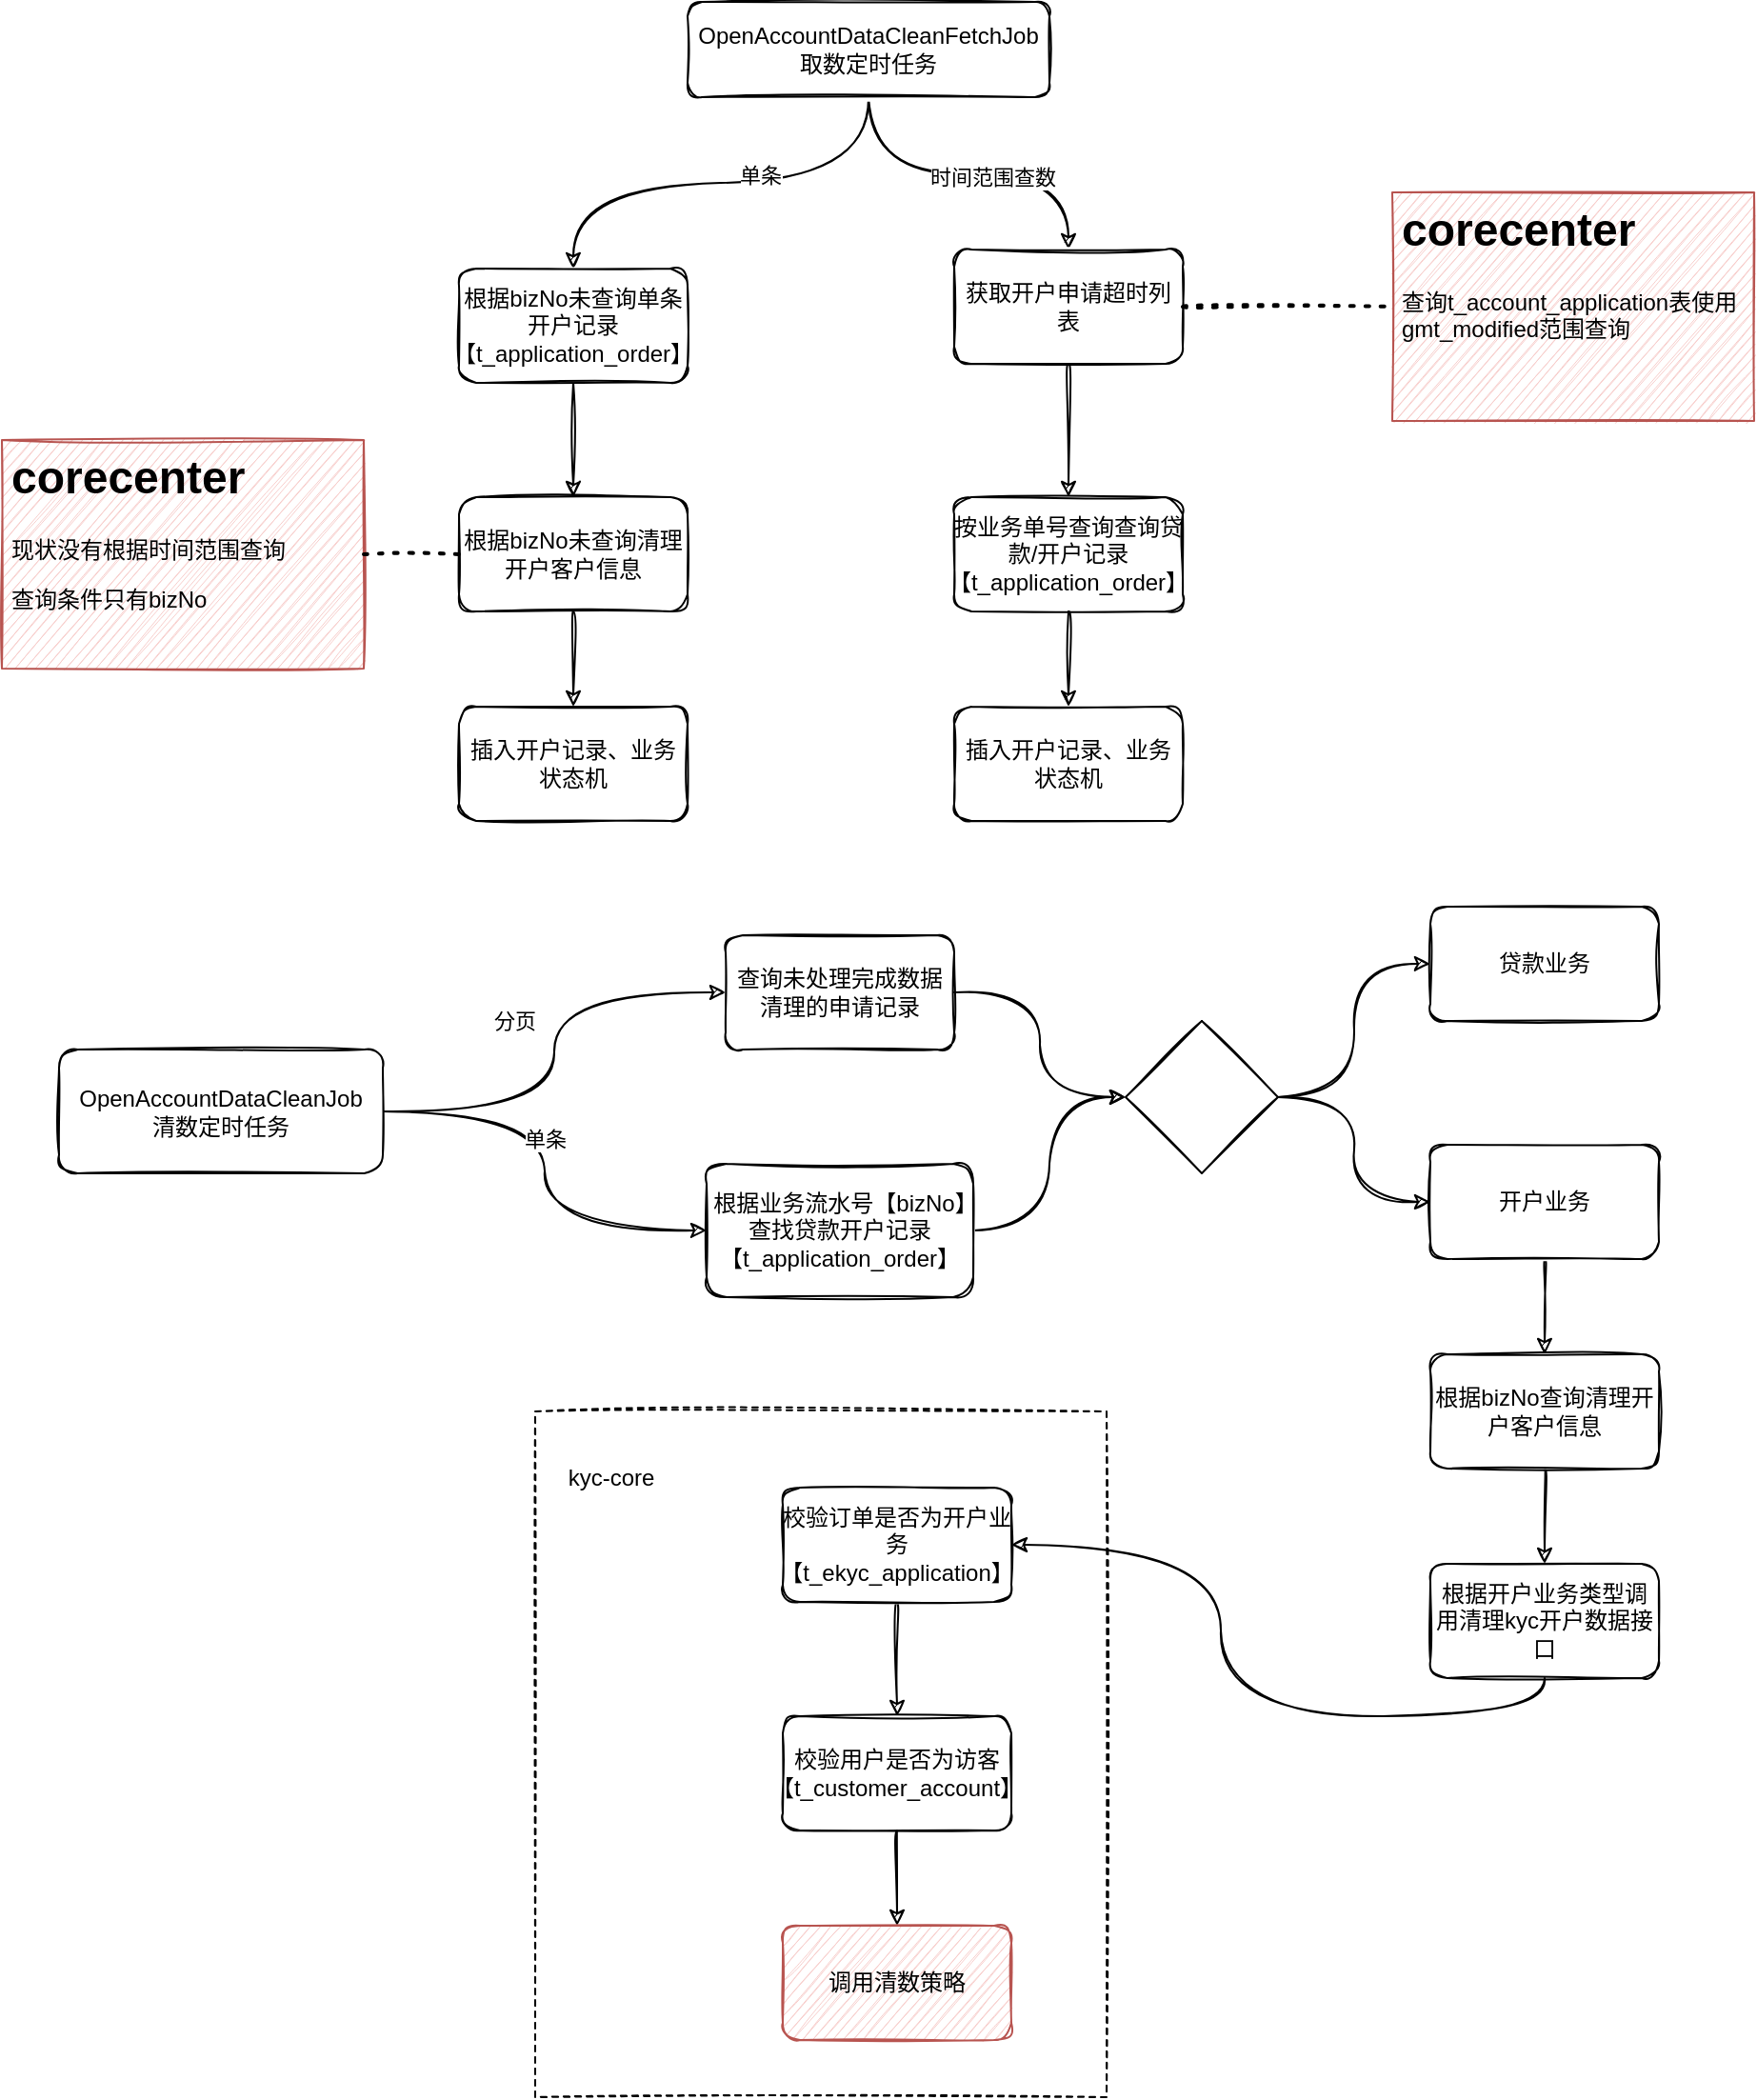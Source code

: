 <mxfile version="15.8.7" type="github">
  <diagram id="R59FIz4Hy2KmhGvVLzks" name="第 1 页">
    <mxGraphModel dx="2249" dy="762" grid="1" gridSize="10" guides="1" tooltips="1" connect="1" arrows="1" fold="1" page="1" pageScale="1" pageWidth="827" pageHeight="1169" math="0" shadow="0">
      <root>
        <mxCell id="0" />
        <mxCell id="1" parent="0" />
        <mxCell id="O7JlTW3U-JiWmMRfGXyI-51" value="" style="rounded=0;whiteSpace=wrap;html=1;sketch=1;shadow=0;glass=0;dashed=1;" vertex="1" parent="1">
          <mxGeometry x="20" y="800" width="300" height="360" as="geometry" />
        </mxCell>
        <mxCell id="O7JlTW3U-JiWmMRfGXyI-8" style="edgeStyle=orthogonalEdgeStyle;curved=1;rounded=1;sketch=1;orthogonalLoop=1;jettySize=auto;html=1;" edge="1" parent="1" source="O7JlTW3U-JiWmMRfGXyI-5" target="O7JlTW3U-JiWmMRfGXyI-6">
          <mxGeometry relative="1" as="geometry" />
        </mxCell>
        <mxCell id="O7JlTW3U-JiWmMRfGXyI-16" value="单条" style="edgeLabel;html=1;align=center;verticalAlign=middle;resizable=0;points=[];" vertex="1" connectable="0" parent="O7JlTW3U-JiWmMRfGXyI-8">
          <mxGeometry x="-0.167" y="-4" relative="1" as="geometry">
            <mxPoint as="offset" />
          </mxGeometry>
        </mxCell>
        <mxCell id="O7JlTW3U-JiWmMRfGXyI-18" style="edgeStyle=orthogonalEdgeStyle;curved=1;rounded=1;sketch=1;orthogonalLoop=1;jettySize=auto;html=1;exitX=0.5;exitY=1;exitDx=0;exitDy=0;" edge="1" parent="1" source="O7JlTW3U-JiWmMRfGXyI-5" target="O7JlTW3U-JiWmMRfGXyI-17">
          <mxGeometry relative="1" as="geometry" />
        </mxCell>
        <mxCell id="O7JlTW3U-JiWmMRfGXyI-27" value="时间范围查数" style="edgeLabel;html=1;align=center;verticalAlign=middle;resizable=0;points=[];" vertex="1" connectable="0" parent="O7JlTW3U-JiWmMRfGXyI-18">
          <mxGeometry x="0.135" y="-2" relative="1" as="geometry">
            <mxPoint as="offset" />
          </mxGeometry>
        </mxCell>
        <mxCell id="O7JlTW3U-JiWmMRfGXyI-5" value="&lt;div&gt;OpenAccountDataCleanFetchJob&lt;/div&gt;&lt;div&gt;取数定时任务&lt;/div&gt;" style="rounded=1;whiteSpace=wrap;html=1;sketch=1;" vertex="1" parent="1">
          <mxGeometry x="100" y="60" width="190" height="50" as="geometry" />
        </mxCell>
        <mxCell id="O7JlTW3U-JiWmMRfGXyI-9" style="edgeStyle=orthogonalEdgeStyle;curved=1;rounded=1;sketch=1;orthogonalLoop=1;jettySize=auto;html=1;exitX=0.5;exitY=1;exitDx=0;exitDy=0;entryX=0.5;entryY=0;entryDx=0;entryDy=0;" edge="1" parent="1" source="O7JlTW3U-JiWmMRfGXyI-6" target="O7JlTW3U-JiWmMRfGXyI-7">
          <mxGeometry relative="1" as="geometry" />
        </mxCell>
        <mxCell id="O7JlTW3U-JiWmMRfGXyI-6" value="根据bizNo未查询单条开户记录&lt;br&gt;【t_application_order】" style="rounded=1;whiteSpace=wrap;html=1;sketch=1;" vertex="1" parent="1">
          <mxGeometry x="-20" y="200" width="120" height="60" as="geometry" />
        </mxCell>
        <mxCell id="O7JlTW3U-JiWmMRfGXyI-15" style="edgeStyle=orthogonalEdgeStyle;curved=1;rounded=1;sketch=1;orthogonalLoop=1;jettySize=auto;html=1;exitX=0.5;exitY=1;exitDx=0;exitDy=0;" edge="1" parent="1" source="O7JlTW3U-JiWmMRfGXyI-7" target="O7JlTW3U-JiWmMRfGXyI-14">
          <mxGeometry relative="1" as="geometry" />
        </mxCell>
        <mxCell id="O7JlTW3U-JiWmMRfGXyI-7" value="根据bizNo未查询清理开户客户信息" style="rounded=1;whiteSpace=wrap;html=1;sketch=1;" vertex="1" parent="1">
          <mxGeometry x="-20" y="320" width="120" height="60" as="geometry" />
        </mxCell>
        <mxCell id="O7JlTW3U-JiWmMRfGXyI-10" value="&lt;h1&gt;corecenter&lt;/h1&gt;&lt;p&gt;现状没有根据时间范围查询&lt;/p&gt;&lt;p&gt;查询条件只有bizNo&lt;/p&gt;" style="text;html=1;strokeColor=#b85450;fillColor=#f8cecc;spacing=5;spacingTop=-20;whiteSpace=wrap;overflow=hidden;rounded=0;sketch=1;" vertex="1" parent="1">
          <mxGeometry x="-260" y="290" width="190" height="120" as="geometry" />
        </mxCell>
        <mxCell id="O7JlTW3U-JiWmMRfGXyI-13" value="" style="endArrow=none;dashed=1;html=1;dashPattern=1 3;strokeWidth=2;rounded=1;sketch=1;curved=1;entryX=0;entryY=0.5;entryDx=0;entryDy=0;" edge="1" parent="1" source="O7JlTW3U-JiWmMRfGXyI-10" target="O7JlTW3U-JiWmMRfGXyI-7">
          <mxGeometry width="50" height="50" relative="1" as="geometry">
            <mxPoint x="-70" y="390" as="sourcePoint" />
            <mxPoint x="-20" y="340" as="targetPoint" />
          </mxGeometry>
        </mxCell>
        <mxCell id="O7JlTW3U-JiWmMRfGXyI-14" value="插入开户记录、业务状态机" style="rounded=1;whiteSpace=wrap;html=1;sketch=1;" vertex="1" parent="1">
          <mxGeometry x="-20" y="430" width="120" height="60" as="geometry" />
        </mxCell>
        <mxCell id="O7JlTW3U-JiWmMRfGXyI-22" style="edgeStyle=orthogonalEdgeStyle;curved=1;rounded=1;sketch=1;orthogonalLoop=1;jettySize=auto;html=1;exitX=0.5;exitY=1;exitDx=0;exitDy=0;" edge="1" parent="1" source="O7JlTW3U-JiWmMRfGXyI-17" target="O7JlTW3U-JiWmMRfGXyI-21">
          <mxGeometry relative="1" as="geometry" />
        </mxCell>
        <mxCell id="O7JlTW3U-JiWmMRfGXyI-17" value="获取开户申请超时列表" style="rounded=1;whiteSpace=wrap;html=1;sketch=1;" vertex="1" parent="1">
          <mxGeometry x="240" y="190" width="120" height="60" as="geometry" />
        </mxCell>
        <mxCell id="O7JlTW3U-JiWmMRfGXyI-19" value="&lt;h1&gt;corecenter&lt;/h1&gt;&lt;p&gt;查询t_account_application表使用gmt_modified范围查询&lt;br&gt;&lt;/p&gt;" style="text;html=1;strokeColor=#b85450;fillColor=#f8cecc;spacing=5;spacingTop=-20;whiteSpace=wrap;overflow=hidden;rounded=0;sketch=1;" vertex="1" parent="1">
          <mxGeometry x="470" y="160" width="190" height="120" as="geometry" />
        </mxCell>
        <mxCell id="O7JlTW3U-JiWmMRfGXyI-20" value="" style="endArrow=none;dashed=1;html=1;dashPattern=1 3;strokeWidth=2;rounded=1;sketch=1;curved=1;" edge="1" parent="1" source="O7JlTW3U-JiWmMRfGXyI-17" target="O7JlTW3U-JiWmMRfGXyI-19">
          <mxGeometry width="50" height="50" relative="1" as="geometry">
            <mxPoint x="350" y="260" as="sourcePoint" />
            <mxPoint x="400" y="210" as="targetPoint" />
          </mxGeometry>
        </mxCell>
        <mxCell id="O7JlTW3U-JiWmMRfGXyI-24" style="edgeStyle=orthogonalEdgeStyle;curved=1;rounded=1;sketch=1;orthogonalLoop=1;jettySize=auto;html=1;exitX=0.5;exitY=1;exitDx=0;exitDy=0;entryX=0.5;entryY=0;entryDx=0;entryDy=0;" edge="1" parent="1" source="O7JlTW3U-JiWmMRfGXyI-21" target="O7JlTW3U-JiWmMRfGXyI-23">
          <mxGeometry relative="1" as="geometry" />
        </mxCell>
        <mxCell id="O7JlTW3U-JiWmMRfGXyI-21" value="按业务单号查询查询贷款/开户记录【t_application_order】" style="rounded=1;whiteSpace=wrap;html=1;sketch=1;" vertex="1" parent="1">
          <mxGeometry x="240" y="320" width="120" height="60" as="geometry" />
        </mxCell>
        <mxCell id="O7JlTW3U-JiWmMRfGXyI-23" value="插入开户记录、业务状态机" style="rounded=1;whiteSpace=wrap;html=1;sketch=1;" vertex="1" parent="1">
          <mxGeometry x="240" y="430" width="120" height="60" as="geometry" />
        </mxCell>
        <mxCell id="O7JlTW3U-JiWmMRfGXyI-28" style="edgeStyle=orthogonalEdgeStyle;curved=1;rounded=1;sketch=1;orthogonalLoop=1;jettySize=auto;html=1;exitX=1;exitY=0.5;exitDx=0;exitDy=0;entryX=0;entryY=0.5;entryDx=0;entryDy=0;" edge="1" parent="1" source="O7JlTW3U-JiWmMRfGXyI-25" target="O7JlTW3U-JiWmMRfGXyI-26">
          <mxGeometry relative="1" as="geometry" />
        </mxCell>
        <mxCell id="O7JlTW3U-JiWmMRfGXyI-29" value="单条" style="edgeLabel;html=1;align=center;verticalAlign=middle;resizable=0;points=[];" vertex="1" connectable="0" parent="O7JlTW3U-JiWmMRfGXyI-28">
          <mxGeometry x="-0.145" relative="1" as="geometry">
            <mxPoint as="offset" />
          </mxGeometry>
        </mxCell>
        <mxCell id="O7JlTW3U-JiWmMRfGXyI-31" style="edgeStyle=orthogonalEdgeStyle;curved=1;rounded=1;sketch=1;orthogonalLoop=1;jettySize=auto;html=1;exitX=1;exitY=0.5;exitDx=0;exitDy=0;entryX=0;entryY=0.5;entryDx=0;entryDy=0;" edge="1" parent="1" source="O7JlTW3U-JiWmMRfGXyI-25" target="O7JlTW3U-JiWmMRfGXyI-30">
          <mxGeometry relative="1" as="geometry" />
        </mxCell>
        <mxCell id="O7JlTW3U-JiWmMRfGXyI-32" value="分页" style="edgeLabel;html=1;align=center;verticalAlign=middle;resizable=0;points=[];" vertex="1" connectable="0" parent="O7JlTW3U-JiWmMRfGXyI-31">
          <mxGeometry x="0.144" relative="1" as="geometry">
            <mxPoint x="-21" y="1" as="offset" />
          </mxGeometry>
        </mxCell>
        <mxCell id="O7JlTW3U-JiWmMRfGXyI-25" value="&lt;div&gt;OpenAccountDataCleanJob&lt;/div&gt;&lt;div&gt;清数定时任务&lt;/div&gt;" style="rounded=1;whiteSpace=wrap;html=1;sketch=1;" vertex="1" parent="1">
          <mxGeometry x="-230" y="610" width="170" height="65" as="geometry" />
        </mxCell>
        <mxCell id="O7JlTW3U-JiWmMRfGXyI-54" style="edgeStyle=orthogonalEdgeStyle;curved=1;rounded=1;sketch=1;orthogonalLoop=1;jettySize=auto;html=1;exitX=1;exitY=0.5;exitDx=0;exitDy=0;" edge="1" parent="1" source="O7JlTW3U-JiWmMRfGXyI-30" target="O7JlTW3U-JiWmMRfGXyI-35">
          <mxGeometry relative="1" as="geometry" />
        </mxCell>
        <mxCell id="O7JlTW3U-JiWmMRfGXyI-30" value="查询未处理完成数据清理的申请记录" style="rounded=1;whiteSpace=wrap;html=1;sketch=1;" vertex="1" parent="1">
          <mxGeometry x="120" y="550" width="120" height="60" as="geometry" />
        </mxCell>
        <mxCell id="O7JlTW3U-JiWmMRfGXyI-41" style="edgeStyle=orthogonalEdgeStyle;curved=1;rounded=1;sketch=1;orthogonalLoop=1;jettySize=auto;html=1;exitX=0.5;exitY=1;exitDx=0;exitDy=0;entryX=0.5;entryY=0;entryDx=0;entryDy=0;" edge="1" parent="1" source="O7JlTW3U-JiWmMRfGXyI-33" target="O7JlTW3U-JiWmMRfGXyI-40">
          <mxGeometry relative="1" as="geometry" />
        </mxCell>
        <mxCell id="O7JlTW3U-JiWmMRfGXyI-33" value="开户业务" style="rounded=1;whiteSpace=wrap;html=1;sketch=1;" vertex="1" parent="1">
          <mxGeometry x="490" y="660" width="120" height="60" as="geometry" />
        </mxCell>
        <mxCell id="O7JlTW3U-JiWmMRfGXyI-34" value="贷款业务&lt;br&gt;" style="rounded=1;whiteSpace=wrap;html=1;sketch=1;" vertex="1" parent="1">
          <mxGeometry x="490" y="535" width="120" height="60" as="geometry" />
        </mxCell>
        <mxCell id="O7JlTW3U-JiWmMRfGXyI-38" style="edgeStyle=orthogonalEdgeStyle;curved=1;rounded=1;sketch=1;orthogonalLoop=1;jettySize=auto;html=1;entryX=0;entryY=0.5;entryDx=0;entryDy=0;" edge="1" parent="1" source="O7JlTW3U-JiWmMRfGXyI-35" target="O7JlTW3U-JiWmMRfGXyI-33">
          <mxGeometry relative="1" as="geometry" />
        </mxCell>
        <mxCell id="O7JlTW3U-JiWmMRfGXyI-39" style="edgeStyle=orthogonalEdgeStyle;curved=1;rounded=1;sketch=1;orthogonalLoop=1;jettySize=auto;html=1;exitX=1;exitY=0.5;exitDx=0;exitDy=0;entryX=0;entryY=0.5;entryDx=0;entryDy=0;" edge="1" parent="1" source="O7JlTW3U-JiWmMRfGXyI-35" target="O7JlTW3U-JiWmMRfGXyI-34">
          <mxGeometry relative="1" as="geometry" />
        </mxCell>
        <mxCell id="O7JlTW3U-JiWmMRfGXyI-35" value="" style="rhombus;whiteSpace=wrap;html=1;rounded=0;sketch=1;" vertex="1" parent="1">
          <mxGeometry x="330" y="595" width="80" height="80" as="geometry" />
        </mxCell>
        <mxCell id="O7JlTW3U-JiWmMRfGXyI-43" style="edgeStyle=orthogonalEdgeStyle;curved=1;rounded=1;sketch=1;orthogonalLoop=1;jettySize=auto;html=1;exitX=0.5;exitY=1;exitDx=0;exitDy=0;entryX=0.5;entryY=0;entryDx=0;entryDy=0;" edge="1" parent="1" source="O7JlTW3U-JiWmMRfGXyI-40" target="O7JlTW3U-JiWmMRfGXyI-42">
          <mxGeometry relative="1" as="geometry" />
        </mxCell>
        <mxCell id="O7JlTW3U-JiWmMRfGXyI-40" value="根据bizNo查询清理开户客户信息" style="rounded=1;whiteSpace=wrap;html=1;sketch=1;" vertex="1" parent="1">
          <mxGeometry x="490" y="770" width="120" height="60" as="geometry" />
        </mxCell>
        <mxCell id="O7JlTW3U-JiWmMRfGXyI-48" style="edgeStyle=orthogonalEdgeStyle;curved=1;rounded=1;sketch=1;orthogonalLoop=1;jettySize=auto;html=1;exitX=0.5;exitY=1;exitDx=0;exitDy=0;entryX=1;entryY=0.5;entryDx=0;entryDy=0;" edge="1" parent="1" source="O7JlTW3U-JiWmMRfGXyI-42" target="O7JlTW3U-JiWmMRfGXyI-45">
          <mxGeometry relative="1" as="geometry" />
        </mxCell>
        <mxCell id="O7JlTW3U-JiWmMRfGXyI-42" value="根据开户业务类型调用清理kyc开户数据接口" style="rounded=1;whiteSpace=wrap;html=1;sketch=1;" vertex="1" parent="1">
          <mxGeometry x="490" y="880" width="120" height="60" as="geometry" />
        </mxCell>
        <mxCell id="O7JlTW3U-JiWmMRfGXyI-49" style="edgeStyle=orthogonalEdgeStyle;curved=1;rounded=1;sketch=1;orthogonalLoop=1;jettySize=auto;html=1;exitX=0.5;exitY=1;exitDx=0;exitDy=0;entryX=0.5;entryY=0;entryDx=0;entryDy=0;" edge="1" parent="1" source="O7JlTW3U-JiWmMRfGXyI-45" target="O7JlTW3U-JiWmMRfGXyI-46">
          <mxGeometry relative="1" as="geometry" />
        </mxCell>
        <mxCell id="O7JlTW3U-JiWmMRfGXyI-45" value="校验订单是否为开户业务【t_ekyc_application】" style="rounded=1;whiteSpace=wrap;html=1;sketch=1;" vertex="1" parent="1">
          <mxGeometry x="150" y="840" width="120" height="60" as="geometry" />
        </mxCell>
        <mxCell id="O7JlTW3U-JiWmMRfGXyI-50" style="edgeStyle=orthogonalEdgeStyle;curved=1;rounded=1;sketch=1;orthogonalLoop=1;jettySize=auto;html=1;exitX=0.5;exitY=1;exitDx=0;exitDy=0;entryX=0.5;entryY=0;entryDx=0;entryDy=0;" edge="1" parent="1" source="O7JlTW3U-JiWmMRfGXyI-46" target="O7JlTW3U-JiWmMRfGXyI-47">
          <mxGeometry relative="1" as="geometry" />
        </mxCell>
        <mxCell id="O7JlTW3U-JiWmMRfGXyI-46" value="校验用户是否为访客【t_customer_account】" style="rounded=1;whiteSpace=wrap;html=1;sketch=1;" vertex="1" parent="1">
          <mxGeometry x="150" y="960" width="120" height="60" as="geometry" />
        </mxCell>
        <mxCell id="O7JlTW3U-JiWmMRfGXyI-47" value="调用清数策略" style="rounded=1;whiteSpace=wrap;html=1;sketch=1;fillColor=#f8cecc;strokeColor=#b85450;" vertex="1" parent="1">
          <mxGeometry x="150" y="1070" width="120" height="60" as="geometry" />
        </mxCell>
        <mxCell id="O7JlTW3U-JiWmMRfGXyI-52" value="kyc-core" style="text;html=1;strokeColor=none;fillColor=none;align=center;verticalAlign=middle;whiteSpace=wrap;rounded=0;shadow=0;glass=0;dashed=1;sketch=1;" vertex="1" parent="1">
          <mxGeometry x="30" y="820" width="60" height="30" as="geometry" />
        </mxCell>
        <mxCell id="O7JlTW3U-JiWmMRfGXyI-55" style="edgeStyle=orthogonalEdgeStyle;curved=1;rounded=1;sketch=1;orthogonalLoop=1;jettySize=auto;html=1;exitX=1;exitY=0.5;exitDx=0;exitDy=0;" edge="1" parent="1" source="O7JlTW3U-JiWmMRfGXyI-26" target="O7JlTW3U-JiWmMRfGXyI-35">
          <mxGeometry relative="1" as="geometry" />
        </mxCell>
        <mxCell id="O7JlTW3U-JiWmMRfGXyI-26" value="根据业务流水号【bizNo】查找贷款开户记录【t_application_order】" style="rounded=1;whiteSpace=wrap;html=1;sketch=1;" vertex="1" parent="1">
          <mxGeometry x="110" y="670" width="140" height="70" as="geometry" />
        </mxCell>
      </root>
    </mxGraphModel>
  </diagram>
</mxfile>
